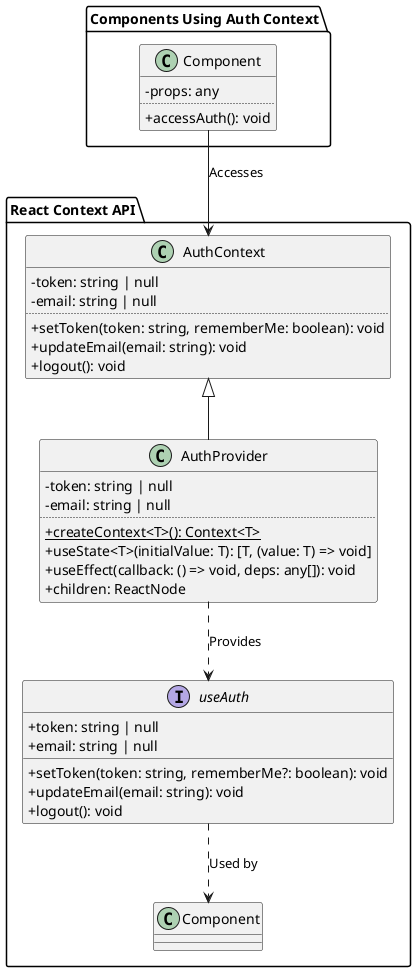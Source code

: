 @startuml Context_Class_Diagram
skinparam classAttributeIconSize 0

package "React Context API" {
    class AuthContext {
        - token: string | null
        - email: string | null
        ..
        + setToken(token: string, rememberMe: boolean): void
        + updateEmail(email: string): void
        + logout(): void
    }

    class AuthProvider {
        - token: string | null
        - email: string | null
        ..
        + {static} createContext<T>(): Context<T>
        + useState<T>(initialValue: T): [T, (value: T) => void]
        + useEffect(callback: () => void, deps: any[]): void
        + children: ReactNode
    }

    interface useAuth {
        + token: string | null
        + email: string | null
        + setToken(token: string, rememberMe?: boolean): void
        + updateEmail(email: string): void
        + logout(): void
    }

    AuthContext <|-- AuthProvider
    AuthProvider .down.> useAuth : "Provides"
    useAuth .down.> Component : "Used by"
}

package "Components Using Auth Context" {
    class Component {
        - props: any
        ..
        + accessAuth(): void
    }

    Component --> AuthContext : "Accesses"
}

@enduml
